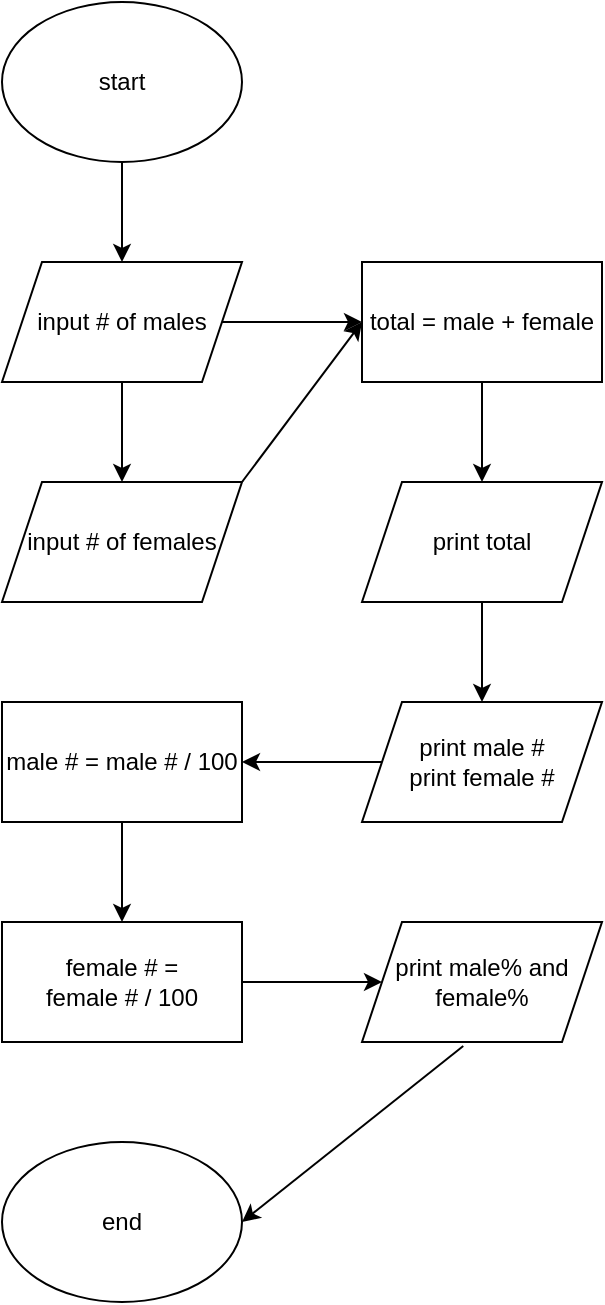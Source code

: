 <mxfile>
    <diagram id="4rU6LHy79HK_VZpEiIsm" name="Page-1">
        <mxGraphModel dx="746" dy="1527" grid="1" gridSize="10" guides="1" tooltips="1" connect="1" arrows="1" fold="1" page="1" pageScale="1" pageWidth="850" pageHeight="1100" math="0" shadow="0">
            <root>
                <mxCell id="0"/>
                <mxCell id="1" parent="0"/>
                <mxCell id="2" value="start" style="ellipse;whiteSpace=wrap;html=1;" vertex="1" parent="1">
                    <mxGeometry x="300" y="-1020" width="120" height="80" as="geometry"/>
                </mxCell>
                <mxCell id="3" value="" style="endArrow=classic;html=1;exitX=0.5;exitY=1;exitDx=0;exitDy=0;entryX=0.5;entryY=0;entryDx=0;entryDy=0;" edge="1" parent="1" source="2" target="4">
                    <mxGeometry width="50" height="50" relative="1" as="geometry">
                        <mxPoint x="350" y="-840" as="sourcePoint"/>
                        <mxPoint x="360" y="-880" as="targetPoint"/>
                    </mxGeometry>
                </mxCell>
                <mxCell id="4" value="input # of males" style="shape=parallelogram;perimeter=parallelogramPerimeter;whiteSpace=wrap;html=1;fixedSize=1;" vertex="1" parent="1">
                    <mxGeometry x="300" y="-890" width="120" height="60" as="geometry"/>
                </mxCell>
                <mxCell id="5" value="input # of females" style="shape=parallelogram;perimeter=parallelogramPerimeter;whiteSpace=wrap;html=1;fixedSize=1;" vertex="1" parent="1">
                    <mxGeometry x="300" y="-780" width="120" height="60" as="geometry"/>
                </mxCell>
                <mxCell id="6" value="" style="endArrow=classic;html=1;exitX=0.5;exitY=1;exitDx=0;exitDy=0;entryX=0.5;entryY=0;entryDx=0;entryDy=0;" edge="1" parent="1" source="4" target="5">
                    <mxGeometry width="50" height="50" relative="1" as="geometry">
                        <mxPoint x="340" y="-770" as="sourcePoint"/>
                        <mxPoint x="390" y="-820" as="targetPoint"/>
                    </mxGeometry>
                </mxCell>
                <mxCell id="7" value="total = male + female" style="rounded=0;whiteSpace=wrap;html=1;" vertex="1" parent="1">
                    <mxGeometry x="480" y="-890" width="120" height="60" as="geometry"/>
                </mxCell>
                <mxCell id="8" value="" style="endArrow=classic;html=1;exitX=1;exitY=0;exitDx=0;exitDy=0;entryX=0;entryY=0.5;entryDx=0;entryDy=0;" edge="1" parent="1" source="5" target="7">
                    <mxGeometry width="50" height="50" relative="1" as="geometry">
                        <mxPoint x="490" y="-780" as="sourcePoint"/>
                        <mxPoint x="540" y="-830" as="targetPoint"/>
                    </mxGeometry>
                </mxCell>
                <mxCell id="9" value="" style="endArrow=classic;html=1;exitX=1;exitY=0.5;exitDx=0;exitDy=0;entryX=0;entryY=0.5;entryDx=0;entryDy=0;" edge="1" parent="1" source="4" target="7">
                    <mxGeometry width="50" height="50" relative="1" as="geometry">
                        <mxPoint x="490" y="-780" as="sourcePoint"/>
                        <mxPoint x="540" y="-830" as="targetPoint"/>
                    </mxGeometry>
                </mxCell>
                <mxCell id="10" value="print total" style="shape=parallelogram;perimeter=parallelogramPerimeter;whiteSpace=wrap;html=1;fixedSize=1;" vertex="1" parent="1">
                    <mxGeometry x="480" y="-780" width="120" height="60" as="geometry"/>
                </mxCell>
                <mxCell id="11" value="" style="endArrow=classic;html=1;entryX=0.5;entryY=0;entryDx=0;entryDy=0;exitX=0.5;exitY=1;exitDx=0;exitDy=0;" edge="1" parent="1" source="7" target="10">
                    <mxGeometry width="50" height="50" relative="1" as="geometry">
                        <mxPoint x="490" y="-720" as="sourcePoint"/>
                        <mxPoint x="540" y="-770" as="targetPoint"/>
                    </mxGeometry>
                </mxCell>
                <mxCell id="12" value="print male #&lt;br&gt;print female #" style="shape=parallelogram;perimeter=parallelogramPerimeter;whiteSpace=wrap;html=1;fixedSize=1;" vertex="1" parent="1">
                    <mxGeometry x="480" y="-670" width="120" height="60" as="geometry"/>
                </mxCell>
                <mxCell id="13" value="" style="endArrow=classic;html=1;entryX=0.5;entryY=0;entryDx=0;entryDy=0;exitX=0.5;exitY=1;exitDx=0;exitDy=0;" edge="1" parent="1" source="10" target="12">
                    <mxGeometry width="50" height="50" relative="1" as="geometry">
                        <mxPoint x="490" y="-520" as="sourcePoint"/>
                        <mxPoint x="540" y="-570" as="targetPoint"/>
                    </mxGeometry>
                </mxCell>
                <mxCell id="14" value="male # = male # / 100" style="rounded=0;whiteSpace=wrap;html=1;" vertex="1" parent="1">
                    <mxGeometry x="300" y="-670" width="120" height="60" as="geometry"/>
                </mxCell>
                <mxCell id="15" value="" style="endArrow=classic;html=1;entryX=1;entryY=0.5;entryDx=0;entryDy=0;exitX=0;exitY=0.5;exitDx=0;exitDy=0;" edge="1" parent="1" source="12" target="14">
                    <mxGeometry width="50" height="50" relative="1" as="geometry">
                        <mxPoint x="490" y="-710" as="sourcePoint"/>
                        <mxPoint x="540" y="-760" as="targetPoint"/>
                    </mxGeometry>
                </mxCell>
                <mxCell id="16" value="female # = &lt;br&gt;female # / 100" style="rounded=0;whiteSpace=wrap;html=1;" vertex="1" parent="1">
                    <mxGeometry x="300" y="-560" width="120" height="60" as="geometry"/>
                </mxCell>
                <mxCell id="17" value="" style="endArrow=classic;html=1;exitX=0.5;exitY=1;exitDx=0;exitDy=0;entryX=0.5;entryY=0;entryDx=0;entryDy=0;" edge="1" parent="1" source="14" target="16">
                    <mxGeometry width="50" height="50" relative="1" as="geometry">
                        <mxPoint x="480" y="-490" as="sourcePoint"/>
                        <mxPoint x="530" y="-540" as="targetPoint"/>
                    </mxGeometry>
                </mxCell>
                <mxCell id="18" value="print male% and female%" style="shape=parallelogram;perimeter=parallelogramPerimeter;whiteSpace=wrap;html=1;fixedSize=1;" vertex="1" parent="1">
                    <mxGeometry x="480" y="-560" width="120" height="60" as="geometry"/>
                </mxCell>
                <mxCell id="19" value="" style="endArrow=classic;html=1;exitX=1;exitY=0.5;exitDx=0;exitDy=0;entryX=0;entryY=0.5;entryDx=0;entryDy=0;" edge="1" parent="1" source="16" target="18">
                    <mxGeometry width="50" height="50" relative="1" as="geometry">
                        <mxPoint x="460" y="-530" as="sourcePoint"/>
                        <mxPoint x="450" y="-590" as="targetPoint"/>
                    </mxGeometry>
                </mxCell>
                <mxCell id="20" value="end" style="ellipse;whiteSpace=wrap;html=1;" vertex="1" parent="1">
                    <mxGeometry x="300" y="-450" width="120" height="80" as="geometry"/>
                </mxCell>
                <mxCell id="21" value="" style="endArrow=classic;html=1;entryX=1;entryY=0.5;entryDx=0;entryDy=0;exitX=0.422;exitY=1.033;exitDx=0;exitDy=0;exitPerimeter=0;" edge="1" parent="1" source="18" target="20">
                    <mxGeometry width="50" height="50" relative="1" as="geometry">
                        <mxPoint x="450" y="-460" as="sourcePoint"/>
                        <mxPoint x="500" y="-510" as="targetPoint"/>
                    </mxGeometry>
                </mxCell>
            </root>
        </mxGraphModel>
    </diagram>
</mxfile>
